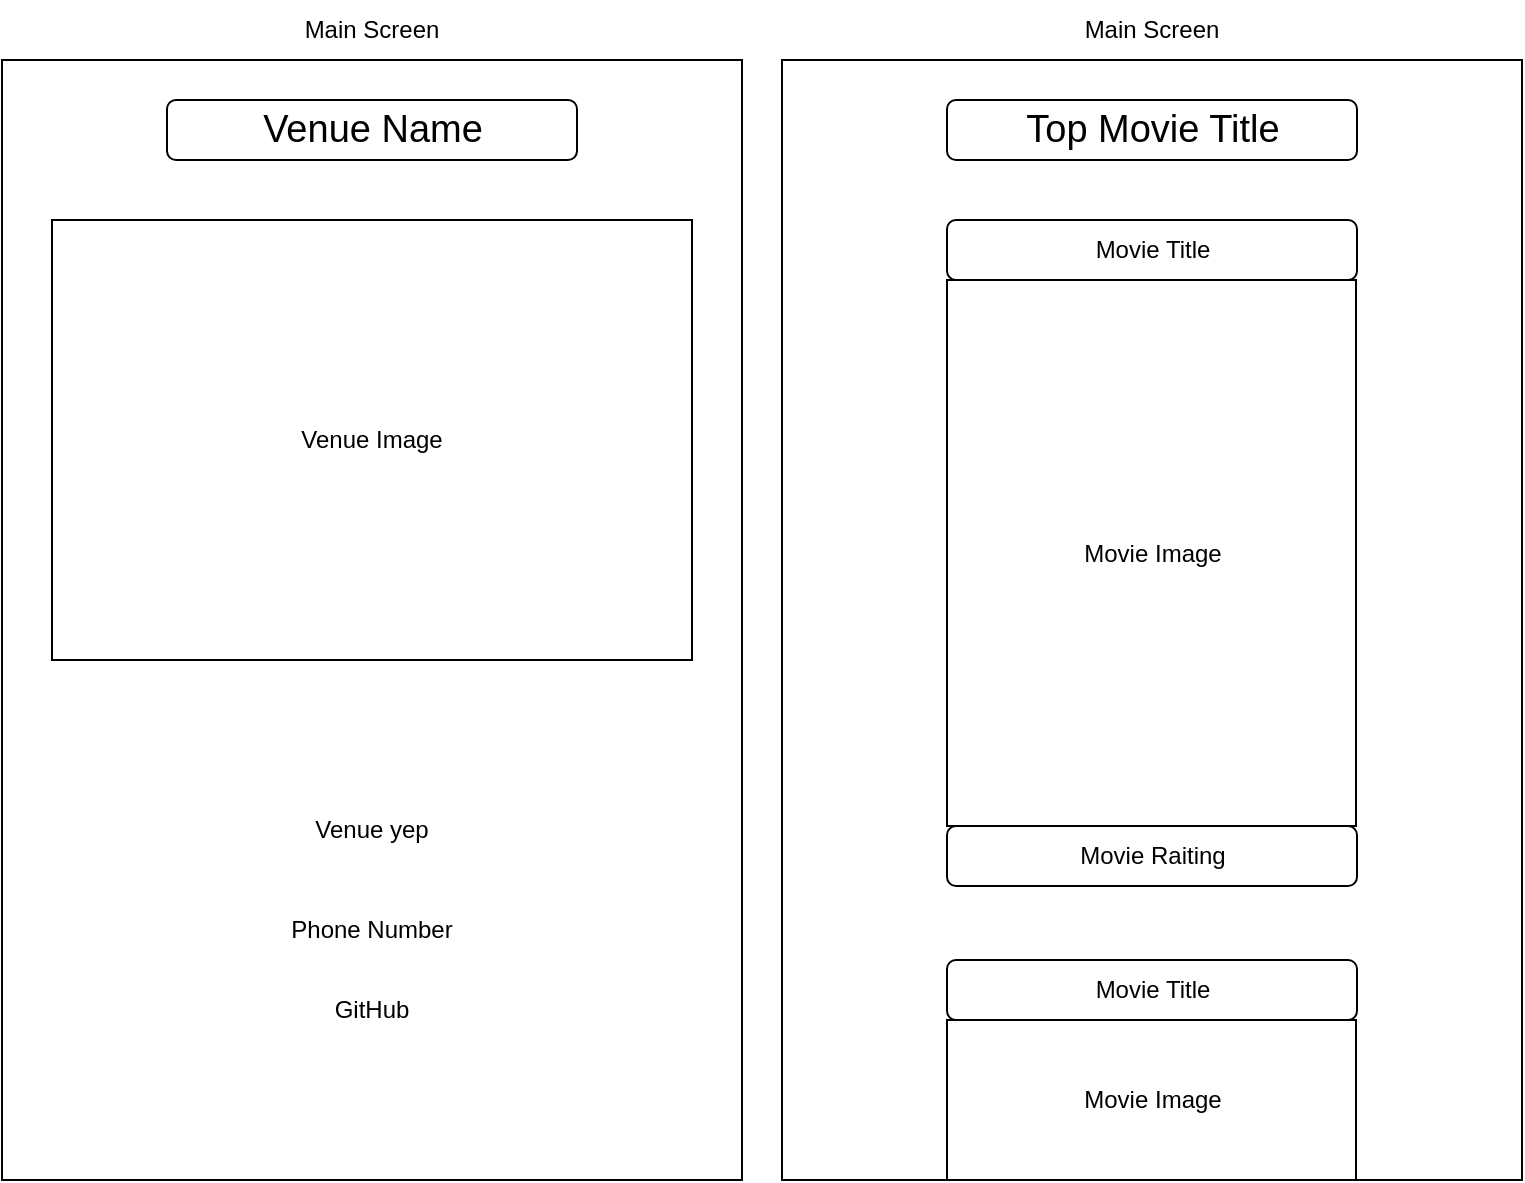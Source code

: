 <mxfile version="23.0.2" type="device">
  <diagram name="Page-1" id="My04iPDE87iwI_xUb_gP">
    <mxGraphModel dx="1621" dy="1256" grid="1" gridSize="10" guides="1" tooltips="1" connect="1" arrows="1" fold="1" page="1" pageScale="1" pageWidth="827" pageHeight="1169" math="0" shadow="0">
      <root>
        <mxCell id="0" />
        <mxCell id="1" parent="0" />
        <mxCell id="rnctsSZvIO_tBq5Yz8C5-2" value="" style="rounded=0;whiteSpace=wrap;html=1;" parent="1" vertex="1">
          <mxGeometry x="40" y="40" width="370" height="560" as="geometry" />
        </mxCell>
        <mxCell id="rnctsSZvIO_tBq5Yz8C5-5" value="Venue Image" style="rounded=0;whiteSpace=wrap;html=1;" parent="1" vertex="1">
          <mxGeometry x="65" y="120" width="320" height="220" as="geometry" />
        </mxCell>
        <mxCell id="rnctsSZvIO_tBq5Yz8C5-6" value="Venue yep" style="text;html=1;strokeColor=none;fillColor=none;align=center;verticalAlign=middle;whiteSpace=wrap;rounded=0;" parent="1" vertex="1">
          <mxGeometry x="175" y="410" width="100" height="30" as="geometry" />
        </mxCell>
        <mxCell id="jhtOF-ou6-nYdhYKJSAq-1" value="Phone Number" style="text;html=1;strokeColor=none;fillColor=none;align=center;verticalAlign=middle;whiteSpace=wrap;rounded=0;" parent="1" vertex="1">
          <mxGeometry x="175" y="460" width="100" height="30" as="geometry" />
        </mxCell>
        <mxCell id="jhtOF-ou6-nYdhYKJSAq-2" value="Main Screen" style="text;html=1;strokeColor=none;fillColor=none;align=center;verticalAlign=middle;whiteSpace=wrap;rounded=0;" parent="1" vertex="1">
          <mxGeometry x="165" y="10" width="120" height="30" as="geometry" />
        </mxCell>
        <mxCell id="jhtOF-ou6-nYdhYKJSAq-3" value="GitHub" style="text;html=1;strokeColor=none;fillColor=none;align=center;verticalAlign=middle;whiteSpace=wrap;rounded=0;" parent="1" vertex="1">
          <mxGeometry x="175" y="500" width="100" height="30" as="geometry" />
        </mxCell>
        <mxCell id="M5GS6z-xaZ0QR4UCUflc-1" value="" style="rounded=0;whiteSpace=wrap;html=1;" vertex="1" parent="1">
          <mxGeometry x="430" y="40" width="370" height="560" as="geometry" />
        </mxCell>
        <mxCell id="M5GS6z-xaZ0QR4UCUflc-2" value="Movie Image" style="rounded=0;whiteSpace=wrap;html=1;" vertex="1" parent="1">
          <mxGeometry x="512.5" y="150" width="204.5" height="273" as="geometry" />
        </mxCell>
        <mxCell id="M5GS6z-xaZ0QR4UCUflc-3" value="Main Screen" style="text;html=1;strokeColor=none;fillColor=none;align=center;verticalAlign=middle;whiteSpace=wrap;rounded=0;" vertex="1" parent="1">
          <mxGeometry x="555" y="10" width="120" height="30" as="geometry" />
        </mxCell>
        <mxCell id="M5GS6z-xaZ0QR4UCUflc-4" value="Movie Title" style="rounded=1;whiteSpace=wrap;html=1;" vertex="1" parent="1">
          <mxGeometry x="512.5" y="120" width="205" height="30" as="geometry" />
        </mxCell>
        <mxCell id="M5GS6z-xaZ0QR4UCUflc-5" value="Movie Raiting" style="rounded=1;whiteSpace=wrap;html=1;" vertex="1" parent="1">
          <mxGeometry x="512.5" y="423" width="205" height="30" as="geometry" />
        </mxCell>
        <mxCell id="M5GS6z-xaZ0QR4UCUflc-6" value="Movie Image" style="rounded=0;whiteSpace=wrap;html=1;" vertex="1" parent="1">
          <mxGeometry x="512.5" y="520" width="204.5" height="80" as="geometry" />
        </mxCell>
        <mxCell id="M5GS6z-xaZ0QR4UCUflc-7" value="Movie Title" style="rounded=1;whiteSpace=wrap;html=1;" vertex="1" parent="1">
          <mxGeometry x="512.5" y="490" width="205" height="30" as="geometry" />
        </mxCell>
        <mxCell id="M5GS6z-xaZ0QR4UCUflc-8" value="&lt;font style=&quot;font-size: 19px;&quot;&gt;Top Movie Title&lt;/font&gt;" style="rounded=1;whiteSpace=wrap;html=1;" vertex="1" parent="1">
          <mxGeometry x="512.5" y="60" width="205" height="30" as="geometry" />
        </mxCell>
        <mxCell id="M5GS6z-xaZ0QR4UCUflc-9" value="&lt;font style=&quot;font-size: 19px;&quot;&gt;Venue Name&lt;/font&gt;" style="rounded=1;whiteSpace=wrap;html=1;" vertex="1" parent="1">
          <mxGeometry x="122.5" y="60" width="205" height="30" as="geometry" />
        </mxCell>
      </root>
    </mxGraphModel>
  </diagram>
</mxfile>

